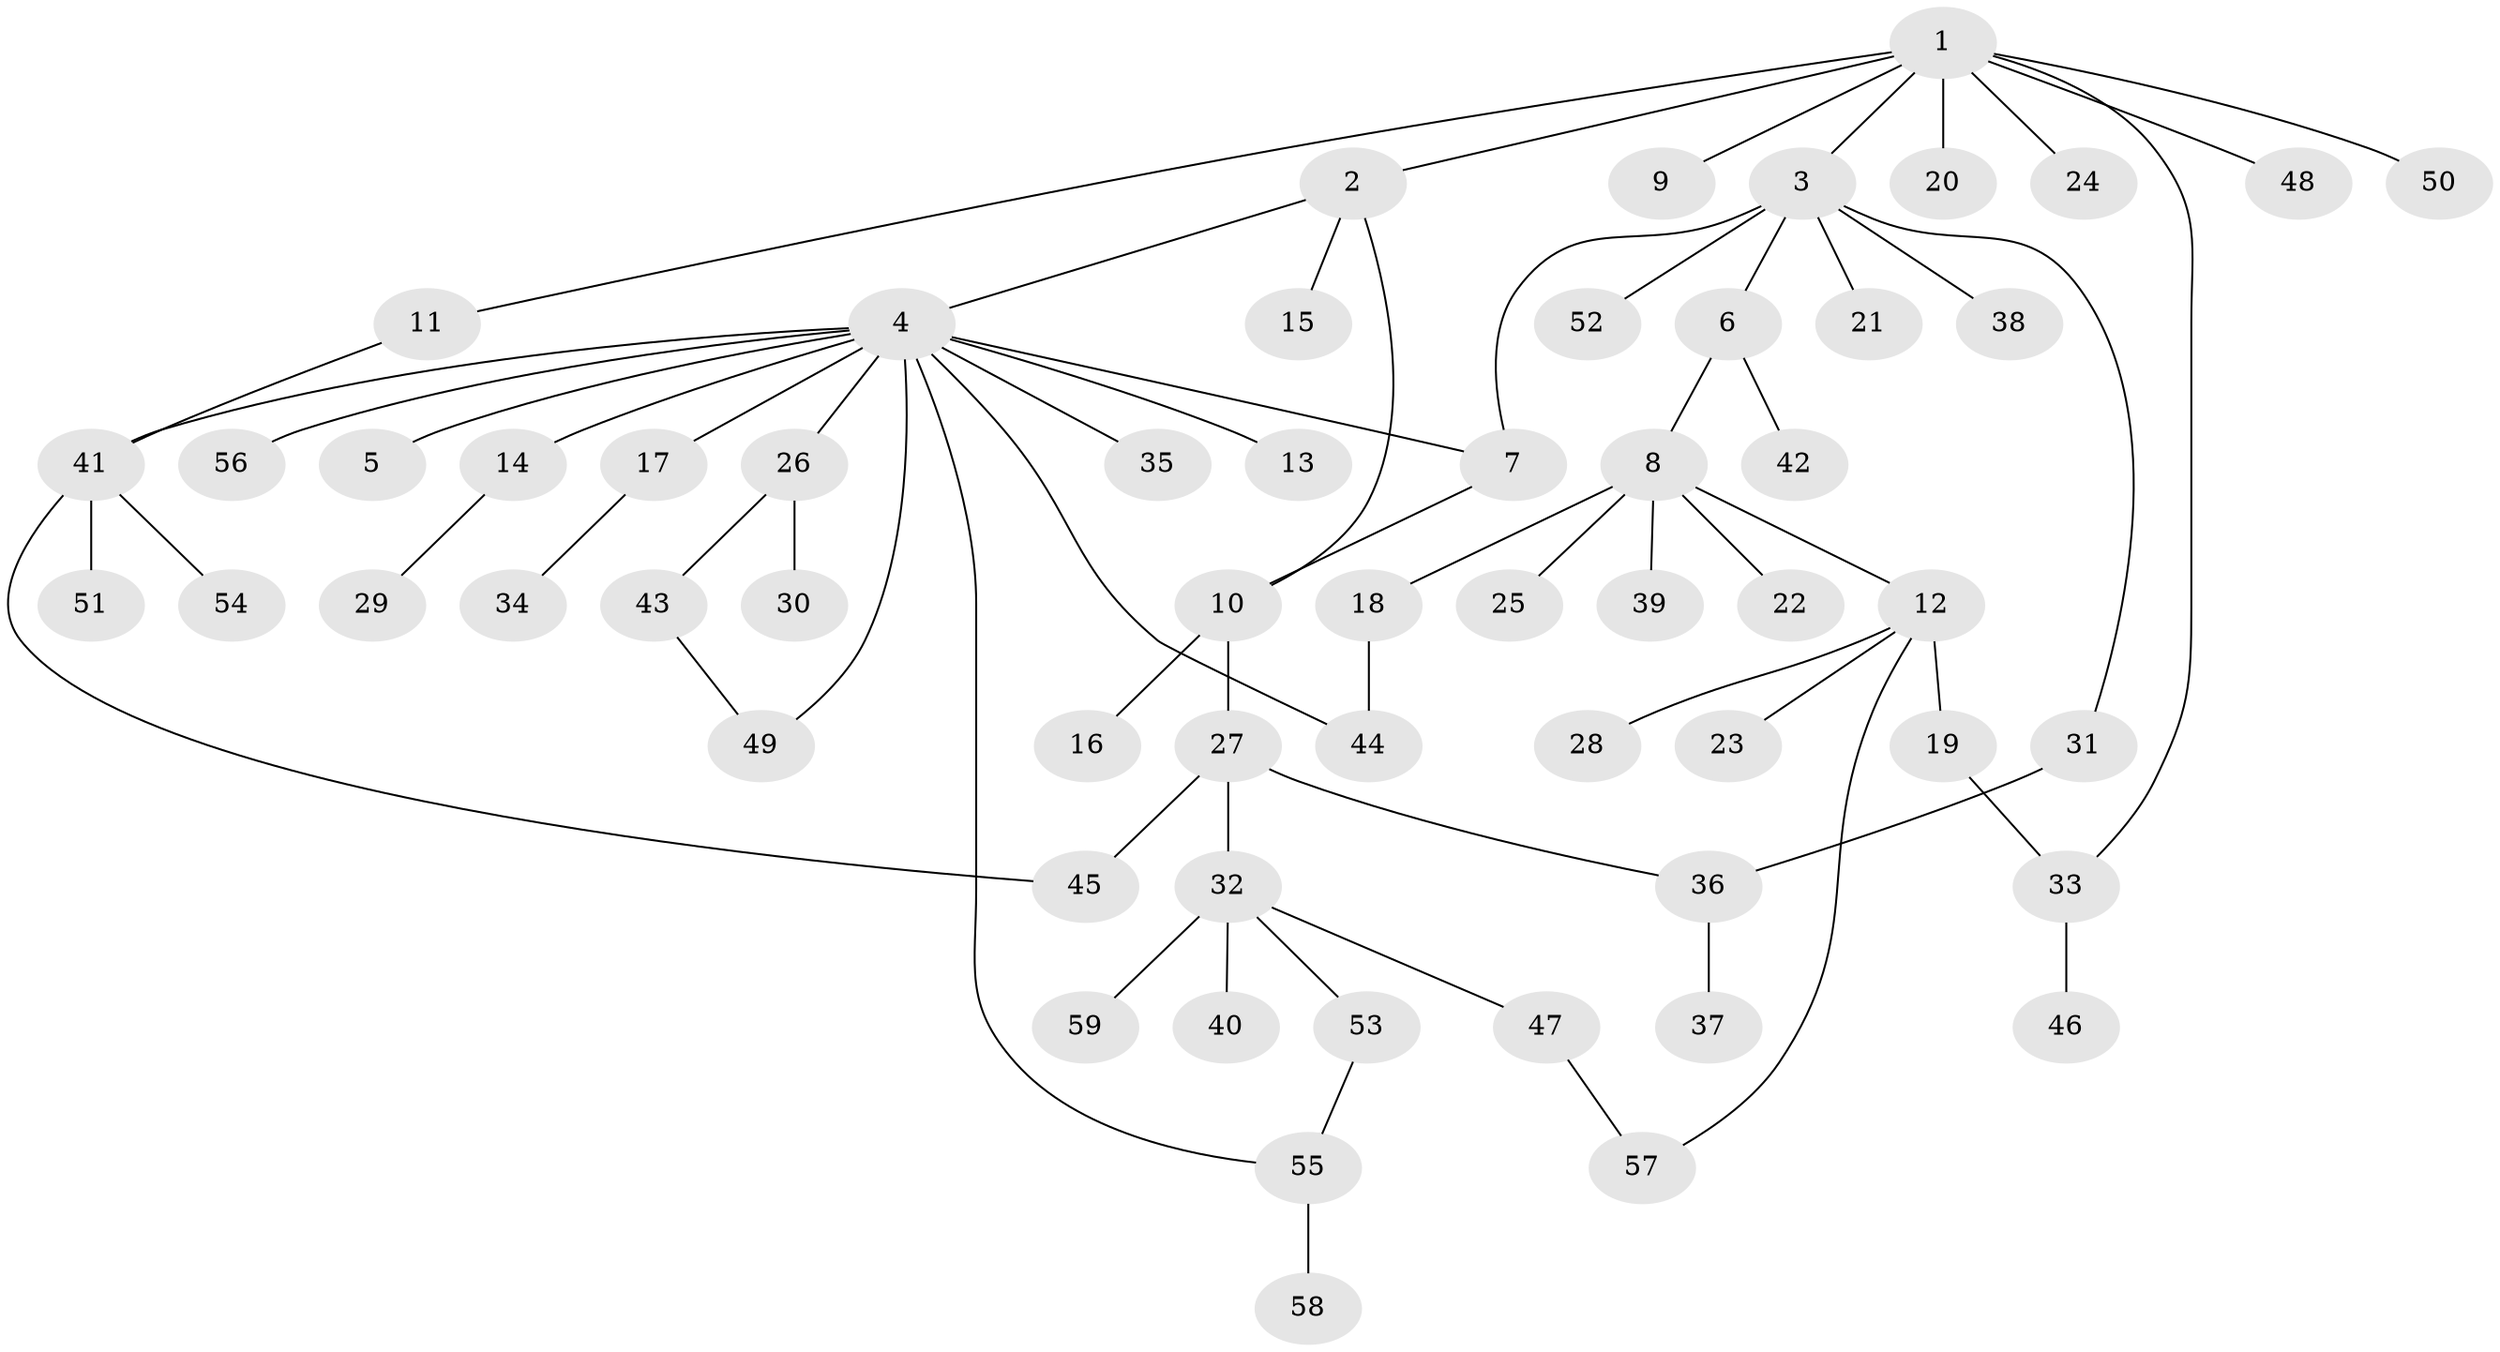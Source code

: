 // Generated by graph-tools (version 1.1) at 2025/11/02/27/25 16:11:09]
// undirected, 59 vertices, 68 edges
graph export_dot {
graph [start="1"]
  node [color=gray90,style=filled];
  1;
  2;
  3;
  4;
  5;
  6;
  7;
  8;
  9;
  10;
  11;
  12;
  13;
  14;
  15;
  16;
  17;
  18;
  19;
  20;
  21;
  22;
  23;
  24;
  25;
  26;
  27;
  28;
  29;
  30;
  31;
  32;
  33;
  34;
  35;
  36;
  37;
  38;
  39;
  40;
  41;
  42;
  43;
  44;
  45;
  46;
  47;
  48;
  49;
  50;
  51;
  52;
  53;
  54;
  55;
  56;
  57;
  58;
  59;
  1 -- 2;
  1 -- 3;
  1 -- 9;
  1 -- 11;
  1 -- 20;
  1 -- 24;
  1 -- 33;
  1 -- 48;
  1 -- 50;
  2 -- 4;
  2 -- 10;
  2 -- 15;
  3 -- 6;
  3 -- 7;
  3 -- 21;
  3 -- 31;
  3 -- 38;
  3 -- 52;
  4 -- 5;
  4 -- 7;
  4 -- 13;
  4 -- 14;
  4 -- 17;
  4 -- 26;
  4 -- 35;
  4 -- 41;
  4 -- 44;
  4 -- 49;
  4 -- 55;
  4 -- 56;
  6 -- 8;
  6 -- 42;
  7 -- 10;
  8 -- 12;
  8 -- 18;
  8 -- 22;
  8 -- 25;
  8 -- 39;
  10 -- 16;
  10 -- 27;
  11 -- 41;
  12 -- 19;
  12 -- 23;
  12 -- 28;
  12 -- 57;
  14 -- 29;
  17 -- 34;
  18 -- 44;
  19 -- 33;
  26 -- 30;
  26 -- 43;
  27 -- 32;
  27 -- 36;
  27 -- 45;
  31 -- 36;
  32 -- 40;
  32 -- 47;
  32 -- 53;
  32 -- 59;
  33 -- 46;
  36 -- 37;
  41 -- 45;
  41 -- 51;
  41 -- 54;
  43 -- 49;
  47 -- 57;
  53 -- 55;
  55 -- 58;
}
